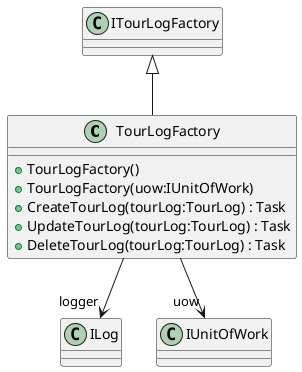 @startuml
class TourLogFactory {
    + TourLogFactory()
    + TourLogFactory(uow:IUnitOfWork)
    + CreateTourLog(tourLog:TourLog) : Task
    + UpdateTourLog(tourLog:TourLog) : Task
    + DeleteTourLog(tourLog:TourLog) : Task
}
ITourLogFactory <|-- TourLogFactory
TourLogFactory --> "logger" ILog
TourLogFactory --> "uow" IUnitOfWork
@enduml
